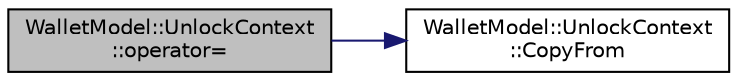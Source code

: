 digraph "WalletModel::UnlockContext::operator="
{
  edge [fontname="Helvetica",fontsize="10",labelfontname="Helvetica",labelfontsize="10"];
  node [fontname="Helvetica",fontsize="10",shape=record];
  rankdir="LR";
  Node15 [label="WalletModel::UnlockContext\l::operator=",height=0.2,width=0.4,color="black", fillcolor="grey75", style="filled", fontcolor="black"];
  Node15 -> Node16 [color="midnightblue",fontsize="10",style="solid",fontname="Helvetica"];
  Node16 [label="WalletModel::UnlockContext\l::CopyFrom",height=0.2,width=0.4,color="black", fillcolor="white", style="filled",URL="$class_wallet_model_1_1_unlock_context.html#a6eaa96b817b6a1573e58998ad6e1522d"];
}
